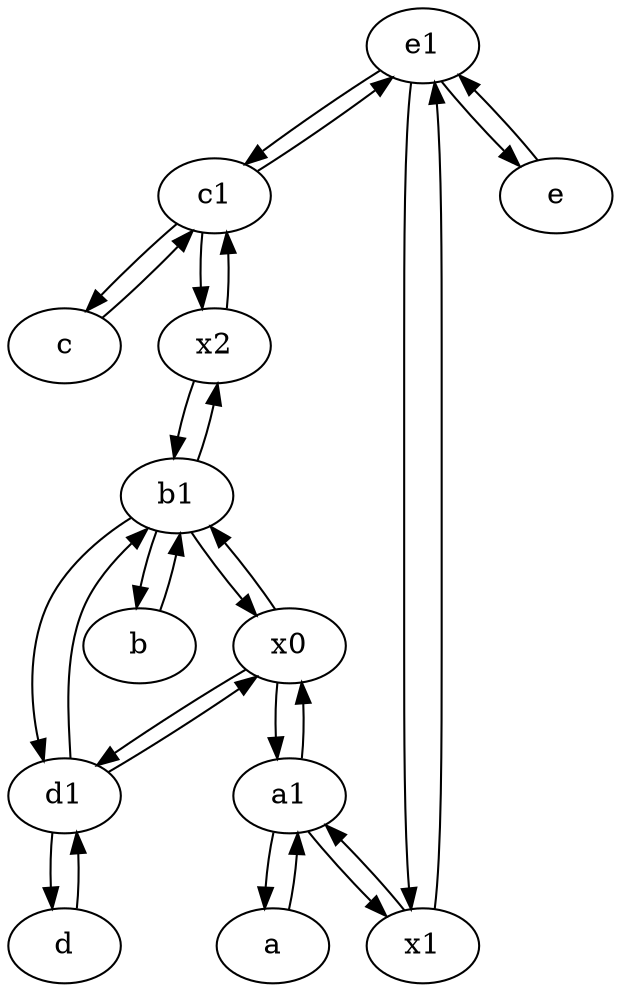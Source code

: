 digraph  {
	e1 [pos="25,45!"];
	c [pos="20,10!"];
	a [pos="40,10!"];
	c1 [pos="30,15!"];
	d [pos="20,30!"];
	x2;
	d1 [pos="25,30!"];
	b1 [pos="45,20!"];
	x1;
	b [pos="50,20!"];
	a1 [pos="40,15!"];
	e [pos="30,50!"];
	x0;
	x1 -> a1;
	b1 -> d1;
	a -> a1;
	c1 -> x2;
	e1 -> e;
	d1 -> b1;
	d -> d1;
	d1 -> x0;
	x0 -> b1;
	b1 -> b;
	d1 -> d;
	e1 -> x1;
	x0 -> a1;
	c1 -> e1;
	x0 -> d1;
	x2 -> b1;
	b1 -> x0;
	a1 -> x1;
	b -> b1;
	e -> e1;
	x2 -> c1;
	c -> c1;
	c1 -> c;
	x1 -> e1;
	a1 -> a;
	a1 -> x0;
	e1 -> c1;
	b1 -> x2;

	}